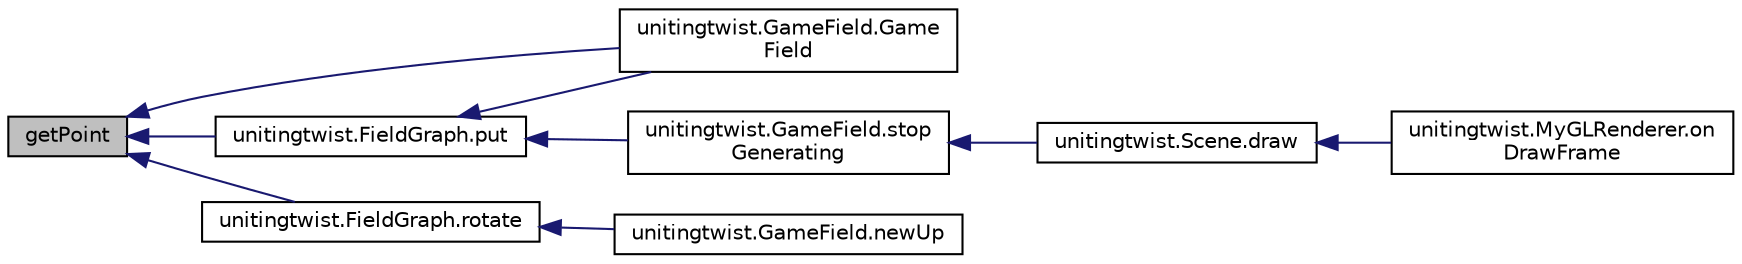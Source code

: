 digraph "getPoint"
{
  edge [fontname="Helvetica",fontsize="10",labelfontname="Helvetica",labelfontsize="10"];
  node [fontname="Helvetica",fontsize="10",shape=record];
  rankdir="LR";
  Node30 [label="getPoint",height=0.2,width=0.4,color="black", fillcolor="grey75", style="filled", fontcolor="black"];
  Node30 -> Node31 [dir="back",color="midnightblue",fontsize="10",style="solid",fontname="Helvetica"];
  Node31 [label="unitingtwist.FieldGraph.put",height=0.2,width=0.4,color="black", fillcolor="white", style="filled",URL="$classunitingtwist_1_1_field_graph.html#ad00bb318775c75318a78b012a28a3cc8",tooltip="Put a new hexagon into the field graph. "];
  Node31 -> Node32 [dir="back",color="midnightblue",fontsize="10",style="solid",fontname="Helvetica"];
  Node32 [label="unitingtwist.GameField.Game\lField",height=0.2,width=0.4,color="black", fillcolor="white", style="filled",URL="$classunitingtwist_1_1_game_field.html#a60249e68db18dd0bc0bd4f2f29281531"];
  Node31 -> Node33 [dir="back",color="midnightblue",fontsize="10",style="solid",fontname="Helvetica"];
  Node33 [label="unitingtwist.GameField.stop\lGenerating",height=0.2,width=0.4,color="black", fillcolor="white", style="filled",URL="$classunitingtwist_1_1_game_field.html#a28a9f1f8fa9987e78b712b22aa8792a3"];
  Node33 -> Node34 [dir="back",color="midnightblue",fontsize="10",style="solid",fontname="Helvetica"];
  Node34 [label="unitingtwist.Scene.draw",height=0.2,width=0.4,color="black", fillcolor="white", style="filled",URL="$classunitingtwist_1_1_scene.html#ace8a0d2a4e41b6d83897d48fd91a7ab3"];
  Node34 -> Node35 [dir="back",color="midnightblue",fontsize="10",style="solid",fontname="Helvetica"];
  Node35 [label="unitingtwist.MyGLRenderer.on\lDrawFrame",height=0.2,width=0.4,color="black", fillcolor="white", style="filled",URL="$classunitingtwist_1_1_my_g_l_renderer.html#aba4bf3428902adb204d17703e7afcbc9"];
  Node30 -> Node36 [dir="back",color="midnightblue",fontsize="10",style="solid",fontname="Helvetica"];
  Node36 [label="unitingtwist.FieldGraph.rotate",height=0.2,width=0.4,color="black", fillcolor="white", style="filled",URL="$classunitingtwist_1_1_field_graph.html#a523014438b1a8318ec0915c2ce0a3430",tooltip="The projection matrix used to rotate points by angles. "];
  Node36 -> Node37 [dir="back",color="midnightblue",fontsize="10",style="solid",fontname="Helvetica"];
  Node37 [label="unitingtwist.GameField.newUp",height=0.2,width=0.4,color="black", fillcolor="white", style="filled",URL="$classunitingtwist_1_1_game_field.html#ab34cc8f938ea1126a03a701bd6e155a1"];
  Node30 -> Node32 [dir="back",color="midnightblue",fontsize="10",style="solid",fontname="Helvetica"];
}
